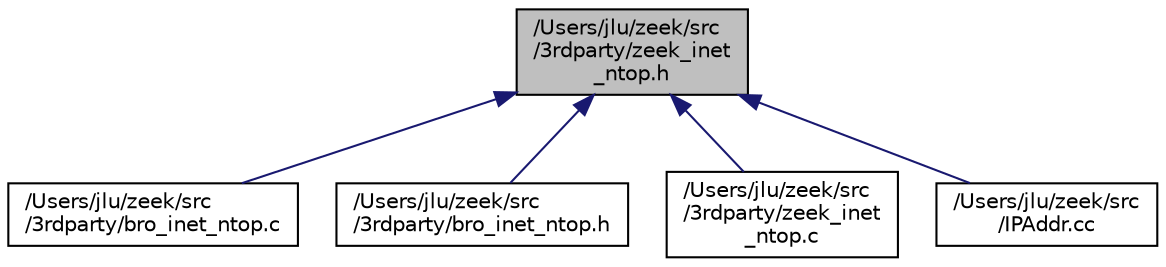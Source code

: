 digraph "/Users/jlu/zeek/src/3rdparty/zeek_inet_ntop.h"
{
 // LATEX_PDF_SIZE
  edge [fontname="Helvetica",fontsize="10",labelfontname="Helvetica",labelfontsize="10"];
  node [fontname="Helvetica",fontsize="10",shape=record];
  Node1 [label="/Users/jlu/zeek/src\l/3rdparty/zeek_inet\l_ntop.h",height=0.2,width=0.4,color="black", fillcolor="grey75", style="filled", fontcolor="black",tooltip=" "];
  Node1 -> Node2 [dir="back",color="midnightblue",fontsize="10",style="solid",fontname="Helvetica"];
  Node2 [label="/Users/jlu/zeek/src\l/3rdparty/bro_inet_ntop.c",height=0.2,width=0.4,color="black", fillcolor="white", style="filled",URL="$d1/d6f/bro__inet__ntop_8c.html",tooltip=" "];
  Node1 -> Node3 [dir="back",color="midnightblue",fontsize="10",style="solid",fontname="Helvetica"];
  Node3 [label="/Users/jlu/zeek/src\l/3rdparty/bro_inet_ntop.h",height=0.2,width=0.4,color="black", fillcolor="white", style="filled",URL="$de/d85/bro__inet__ntop_8h.html",tooltip=" "];
  Node1 -> Node4 [dir="back",color="midnightblue",fontsize="10",style="solid",fontname="Helvetica"];
  Node4 [label="/Users/jlu/zeek/src\l/3rdparty/zeek_inet\l_ntop.c",height=0.2,width=0.4,color="black", fillcolor="white", style="filled",URL="$de/d55/zeek__inet__ntop_8c.html",tooltip=" "];
  Node1 -> Node5 [dir="back",color="midnightblue",fontsize="10",style="solid",fontname="Helvetica"];
  Node5 [label="/Users/jlu/zeek/src\l/IPAddr.cc",height=0.2,width=0.4,color="black", fillcolor="white", style="filled",URL="$d4/dc8/IPAddr_8cc.html",tooltip=" "];
}
